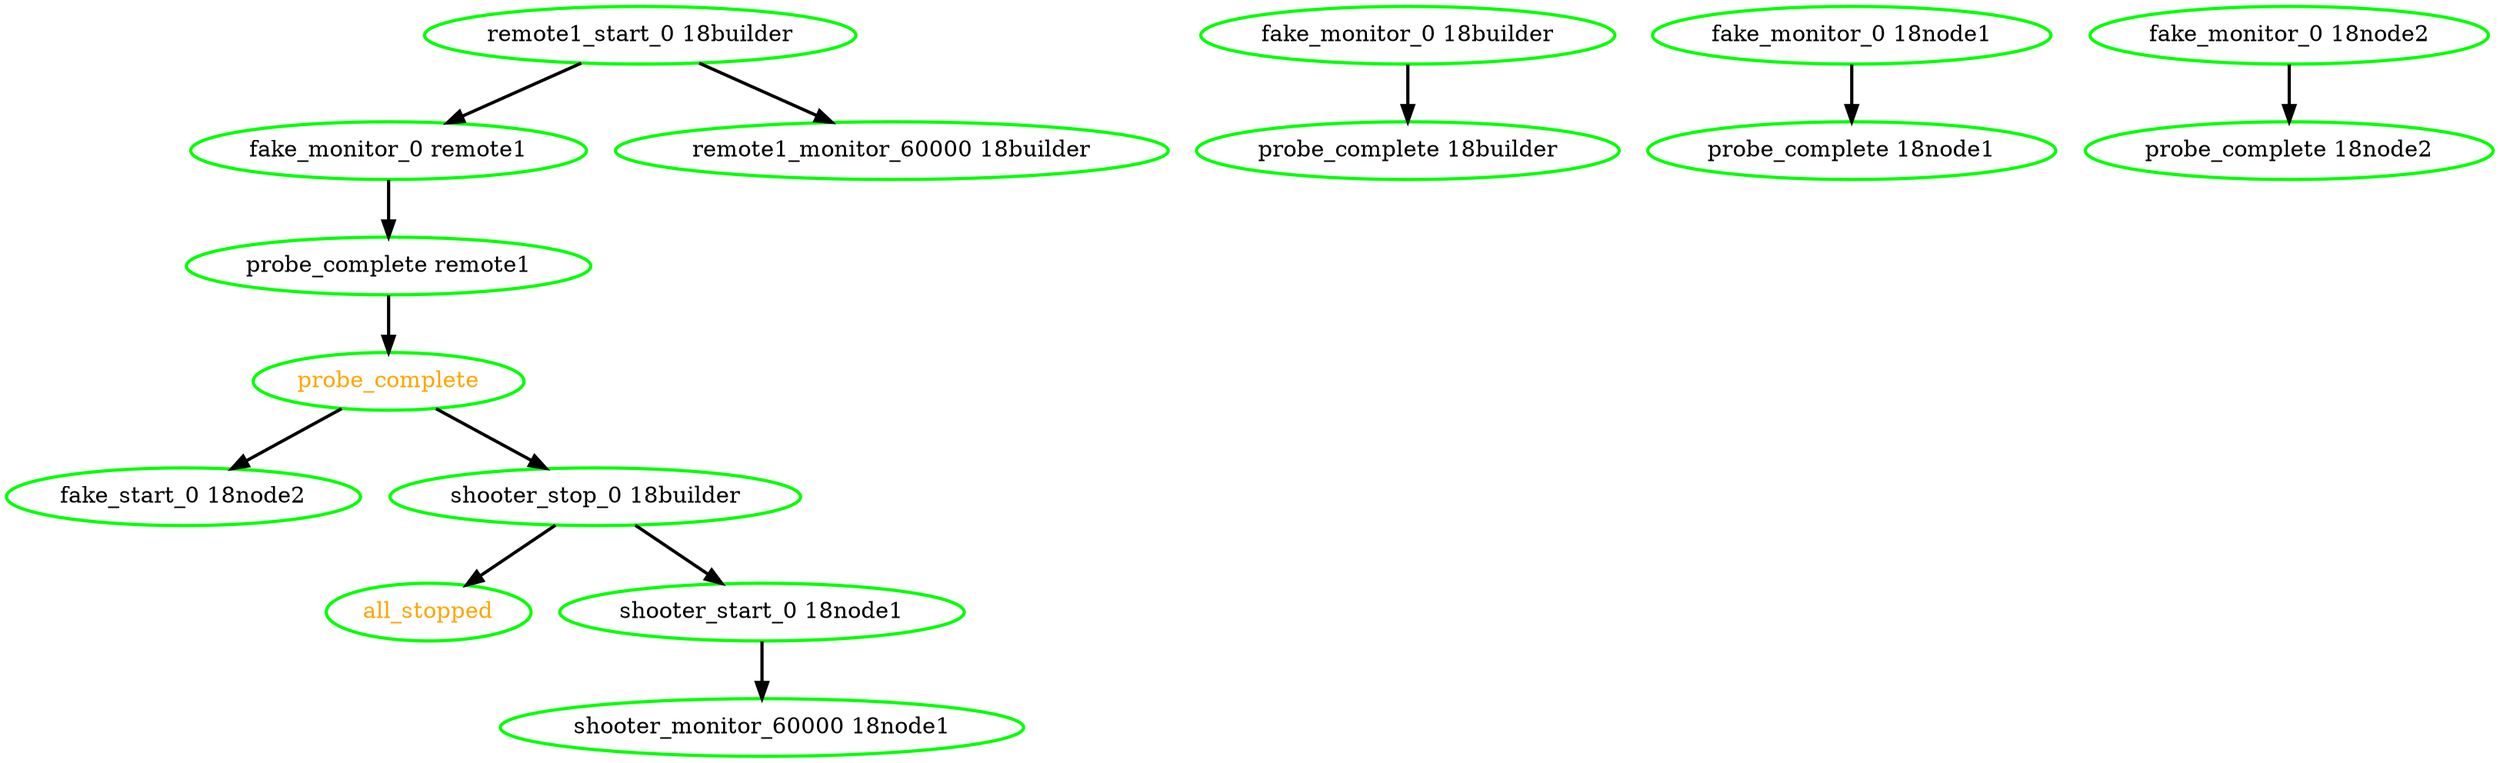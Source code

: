  digraph "g" {
"all_stopped" [ style=bold color="green" fontcolor="orange"]
"fake_monitor_0 18builder" -> "probe_complete 18builder" [ style = bold]
"fake_monitor_0 18builder" [ style=bold color="green" fontcolor="black"]
"fake_monitor_0 18node1" -> "probe_complete 18node1" [ style = bold]
"fake_monitor_0 18node1" [ style=bold color="green" fontcolor="black"]
"fake_monitor_0 18node2" -> "probe_complete 18node2" [ style = bold]
"fake_monitor_0 18node2" [ style=bold color="green" fontcolor="black"]
"fake_monitor_0 remote1" -> "probe_complete remote1" [ style = bold]
"fake_monitor_0 remote1" [ style=bold color="green" fontcolor="black"]
"fake_start_0 18node2" [ style=bold color="green" fontcolor="black"]
"probe_complete 18builder" [ style=bold color="green" fontcolor="black"]
"probe_complete 18node1" [ style=bold color="green" fontcolor="black"]
"probe_complete 18node2" [ style=bold color="green" fontcolor="black"]
"probe_complete remote1" -> "probe_complete" [ style = bold]
"probe_complete remote1" [ style=bold color="green" fontcolor="black"]
"probe_complete" -> "fake_start_0 18node2" [ style = bold]
"probe_complete" -> "shooter_stop_0 18builder" [ style = bold]
"probe_complete" [ style=bold color="green" fontcolor="orange"]
"remote1_monitor_60000 18builder" [ style=bold color="green" fontcolor="black"]
"remote1_start_0 18builder" -> "fake_monitor_0 remote1" [ style = bold]
"remote1_start_0 18builder" -> "remote1_monitor_60000 18builder" [ style = bold]
"remote1_start_0 18builder" [ style=bold color="green" fontcolor="black"]
"shooter_monitor_60000 18node1" [ style=bold color="green" fontcolor="black"]
"shooter_start_0 18node1" -> "shooter_monitor_60000 18node1" [ style = bold]
"shooter_start_0 18node1" [ style=bold color="green" fontcolor="black"]
"shooter_stop_0 18builder" -> "all_stopped" [ style = bold]
"shooter_stop_0 18builder" -> "shooter_start_0 18node1" [ style = bold]
"shooter_stop_0 18builder" [ style=bold color="green" fontcolor="black"]
}
